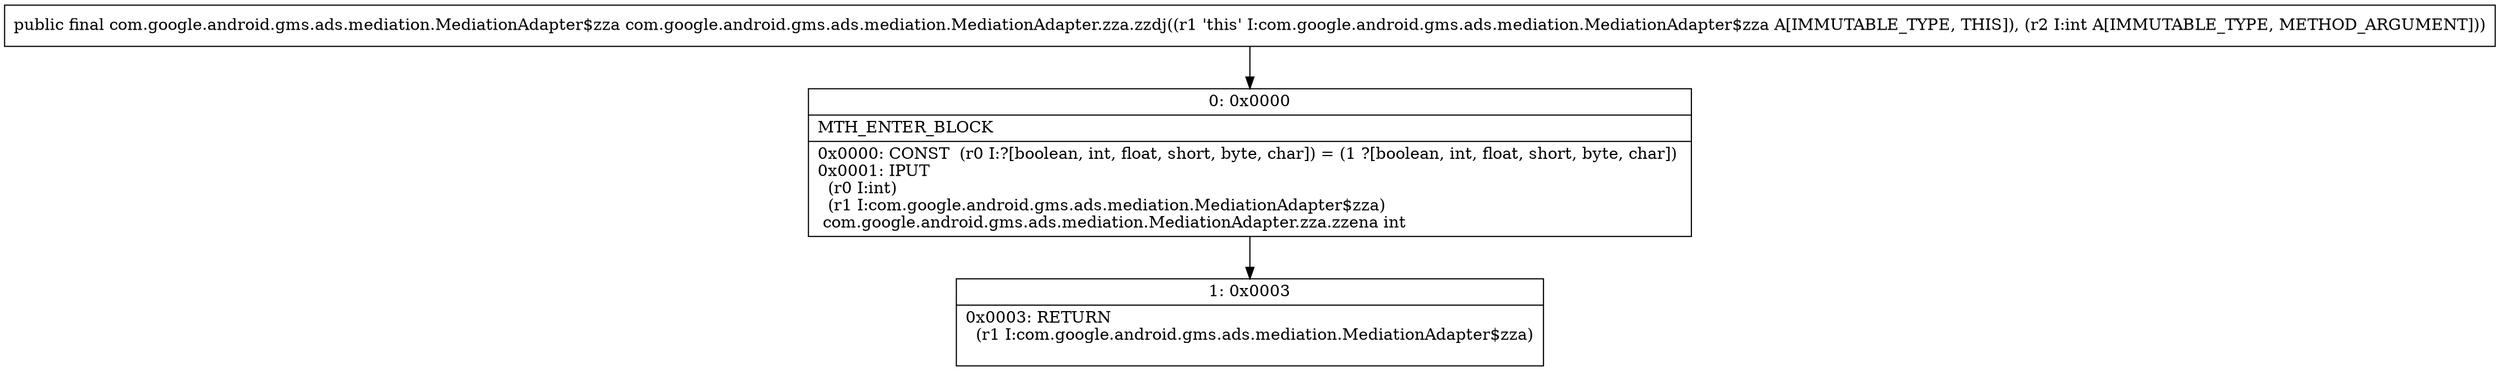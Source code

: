 digraph "CFG forcom.google.android.gms.ads.mediation.MediationAdapter.zza.zzdj(I)Lcom\/google\/android\/gms\/ads\/mediation\/MediationAdapter$zza;" {
Node_0 [shape=record,label="{0\:\ 0x0000|MTH_ENTER_BLOCK\l|0x0000: CONST  (r0 I:?[boolean, int, float, short, byte, char]) = (1 ?[boolean, int, float, short, byte, char]) \l0x0001: IPUT  \l  (r0 I:int)\l  (r1 I:com.google.android.gms.ads.mediation.MediationAdapter$zza)\l com.google.android.gms.ads.mediation.MediationAdapter.zza.zzena int \l}"];
Node_1 [shape=record,label="{1\:\ 0x0003|0x0003: RETURN  \l  (r1 I:com.google.android.gms.ads.mediation.MediationAdapter$zza)\l \l}"];
MethodNode[shape=record,label="{public final com.google.android.gms.ads.mediation.MediationAdapter$zza com.google.android.gms.ads.mediation.MediationAdapter.zza.zzdj((r1 'this' I:com.google.android.gms.ads.mediation.MediationAdapter$zza A[IMMUTABLE_TYPE, THIS]), (r2 I:int A[IMMUTABLE_TYPE, METHOD_ARGUMENT])) }"];
MethodNode -> Node_0;
Node_0 -> Node_1;
}

